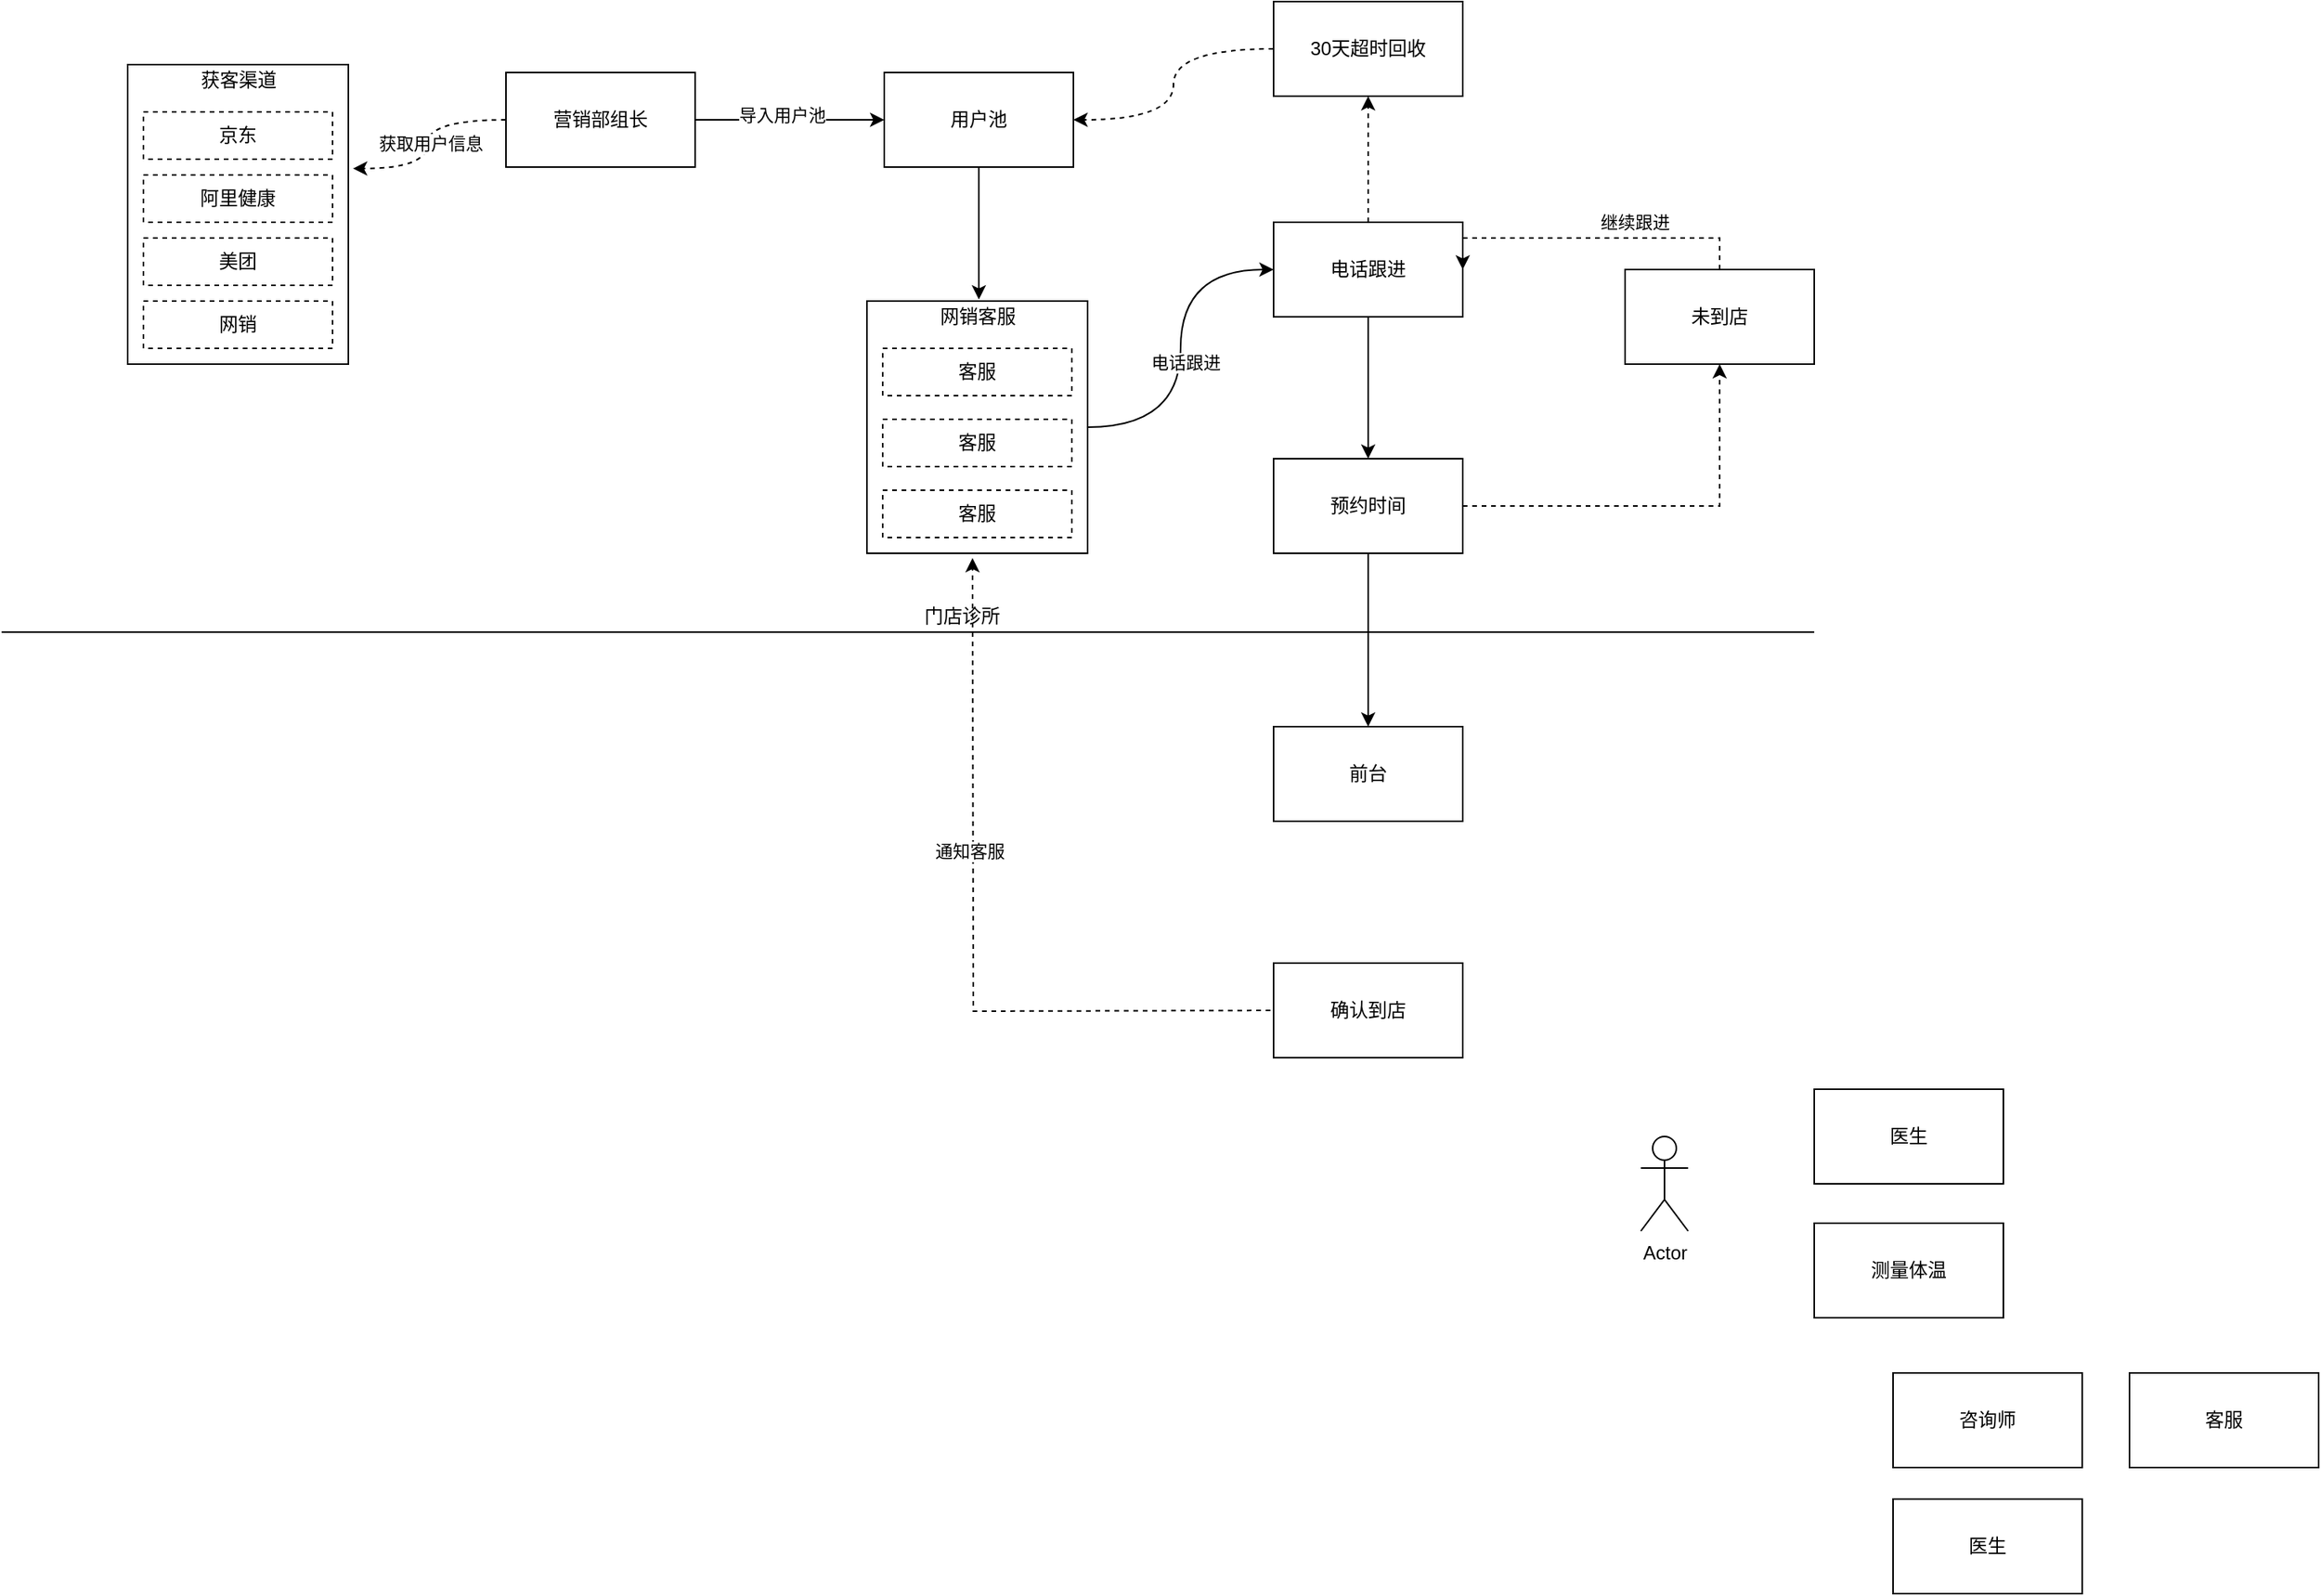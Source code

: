 <mxfile version="14.6.13" type="github">
  <diagram id="evhqvJ9WRw2NddTgYNEN" name="第 1 页">
    <mxGraphModel dx="1126" dy="771" grid="1" gridSize="10" guides="1" tooltips="1" connect="1" arrows="1" fold="1" page="1" pageScale="1" pageWidth="827" pageHeight="1169" math="0" shadow="0">
      <root>
        <mxCell id="0" />
        <mxCell id="1" parent="0" />
        <mxCell id="0EiiD_cbW3VHCqX_TS2o-16" value="" style="rounded=0;whiteSpace=wrap;html=1;" vertex="1" parent="1">
          <mxGeometry x="100" y="60" width="140" height="190" as="geometry" />
        </mxCell>
        <mxCell id="0EiiD_cbW3VHCqX_TS2o-1" value="Actor" style="shape=umlActor;verticalLabelPosition=bottom;verticalAlign=top;html=1;outlineConnect=0;" vertex="1" parent="1">
          <mxGeometry x="1060" y="740" width="30" height="60" as="geometry" />
        </mxCell>
        <mxCell id="0EiiD_cbW3VHCqX_TS2o-4" value="咨询师" style="rounded=0;whiteSpace=wrap;html=1;" vertex="1" parent="1">
          <mxGeometry x="1220" y="890" width="120" height="60" as="geometry" />
        </mxCell>
        <mxCell id="0EiiD_cbW3VHCqX_TS2o-5" value="医生" style="rounded=0;whiteSpace=wrap;html=1;" vertex="1" parent="1">
          <mxGeometry x="1220" y="970" width="120" height="60" as="geometry" />
        </mxCell>
        <mxCell id="0EiiD_cbW3VHCqX_TS2o-7" value="测量体温" style="rounded=0;whiteSpace=wrap;html=1;" vertex="1" parent="1">
          <mxGeometry x="1170" y="795" width="120" height="60" as="geometry" />
        </mxCell>
        <mxCell id="0EiiD_cbW3VHCqX_TS2o-9" value="京东" style="rounded=0;whiteSpace=wrap;html=1;dashed=1;" vertex="1" parent="1">
          <mxGeometry x="110" y="90" width="120" height="30" as="geometry" />
        </mxCell>
        <mxCell id="0EiiD_cbW3VHCqX_TS2o-19" style="edgeStyle=orthogonalEdgeStyle;rounded=0;orthogonalLoop=1;jettySize=auto;html=1;entryX=1.021;entryY=0.347;entryDx=0;entryDy=0;entryPerimeter=0;curved=1;dashed=1;" edge="1" parent="1" source="0EiiD_cbW3VHCqX_TS2o-10" target="0EiiD_cbW3VHCqX_TS2o-16">
          <mxGeometry relative="1" as="geometry" />
        </mxCell>
        <mxCell id="0EiiD_cbW3VHCqX_TS2o-29" value="获取用户信息" style="edgeLabel;html=1;align=center;verticalAlign=middle;resizable=0;points=[];" vertex="1" connectable="0" parent="0EiiD_cbW3VHCqX_TS2o-19">
          <mxGeometry x="0.016" y="2" relative="1" as="geometry">
            <mxPoint as="offset" />
          </mxGeometry>
        </mxCell>
        <mxCell id="0EiiD_cbW3VHCqX_TS2o-37" style="edgeStyle=orthogonalEdgeStyle;curved=1;rounded=0;orthogonalLoop=1;jettySize=auto;html=1;" edge="1" parent="1" source="0EiiD_cbW3VHCqX_TS2o-10" target="0EiiD_cbW3VHCqX_TS2o-21">
          <mxGeometry relative="1" as="geometry" />
        </mxCell>
        <mxCell id="0EiiD_cbW3VHCqX_TS2o-38" value="导入用户池" style="edgeLabel;html=1;align=center;verticalAlign=middle;resizable=0;points=[];" vertex="1" connectable="0" parent="0EiiD_cbW3VHCqX_TS2o-37">
          <mxGeometry x="-0.087" y="3" relative="1" as="geometry">
            <mxPoint as="offset" />
          </mxGeometry>
        </mxCell>
        <mxCell id="0EiiD_cbW3VHCqX_TS2o-10" value="营销部组长" style="rounded=0;whiteSpace=wrap;html=1;" vertex="1" parent="1">
          <mxGeometry x="340" y="65" width="120" height="60" as="geometry" />
        </mxCell>
        <mxCell id="0EiiD_cbW3VHCqX_TS2o-13" value="阿里健康" style="rounded=0;whiteSpace=wrap;html=1;dashed=1;" vertex="1" parent="1">
          <mxGeometry x="110" y="130" width="120" height="30" as="geometry" />
        </mxCell>
        <mxCell id="0EiiD_cbW3VHCqX_TS2o-14" value="美团" style="rounded=0;whiteSpace=wrap;html=1;dashed=1;" vertex="1" parent="1">
          <mxGeometry x="110" y="170" width="120" height="30" as="geometry" />
        </mxCell>
        <mxCell id="0EiiD_cbW3VHCqX_TS2o-15" value="网销" style="rounded=0;whiteSpace=wrap;html=1;dashed=1;" vertex="1" parent="1">
          <mxGeometry x="110" y="210" width="120" height="30" as="geometry" />
        </mxCell>
        <mxCell id="0EiiD_cbW3VHCqX_TS2o-17" value="获客渠道" style="text;html=1;align=center;verticalAlign=middle;resizable=0;points=[];autosize=1;strokeColor=none;" vertex="1" parent="1">
          <mxGeometry x="140" y="60" width="60" height="20" as="geometry" />
        </mxCell>
        <mxCell id="0EiiD_cbW3VHCqX_TS2o-58" style="edgeStyle=orthogonalEdgeStyle;rounded=0;orthogonalLoop=1;jettySize=auto;html=1;entryX=0.517;entryY=-0.05;entryDx=0;entryDy=0;entryPerimeter=0;" edge="1" parent="1" source="0EiiD_cbW3VHCqX_TS2o-21" target="0EiiD_cbW3VHCqX_TS2o-28">
          <mxGeometry relative="1" as="geometry" />
        </mxCell>
        <mxCell id="0EiiD_cbW3VHCqX_TS2o-21" value="用户池" style="rounded=0;whiteSpace=wrap;html=1;" vertex="1" parent="1">
          <mxGeometry x="580" y="65" width="120" height="60" as="geometry" />
        </mxCell>
        <mxCell id="0EiiD_cbW3VHCqX_TS2o-23" value="客服" style="rounded=0;whiteSpace=wrap;html=1;" vertex="1" parent="1">
          <mxGeometry x="1370" y="890" width="120" height="60" as="geometry" />
        </mxCell>
        <mxCell id="0EiiD_cbW3VHCqX_TS2o-24" value="前台" style="rounded=0;whiteSpace=wrap;html=1;" vertex="1" parent="1">
          <mxGeometry x="827" y="480" width="120" height="60" as="geometry" />
        </mxCell>
        <mxCell id="0EiiD_cbW3VHCqX_TS2o-36" value="医生" style="rounded=0;whiteSpace=wrap;html=1;" vertex="1" parent="1">
          <mxGeometry x="1170" y="710" width="120" height="60" as="geometry" />
        </mxCell>
        <mxCell id="0EiiD_cbW3VHCqX_TS2o-45" value="" style="group" vertex="1" connectable="0" parent="1">
          <mxGeometry x="569" y="210" width="140" height="160" as="geometry" />
        </mxCell>
        <mxCell id="0EiiD_cbW3VHCqX_TS2o-3" value="t" style="rounded=0;whiteSpace=wrap;html=1;" vertex="1" parent="0EiiD_cbW3VHCqX_TS2o-45">
          <mxGeometry width="140" height="160" as="geometry" />
        </mxCell>
        <mxCell id="0EiiD_cbW3VHCqX_TS2o-25" value="客服" style="rounded=0;whiteSpace=wrap;html=1;dashed=1;" vertex="1" parent="0EiiD_cbW3VHCqX_TS2o-45">
          <mxGeometry x="10" y="30" width="120" height="30" as="geometry" />
        </mxCell>
        <mxCell id="0EiiD_cbW3VHCqX_TS2o-26" value="客服" style="rounded=0;whiteSpace=wrap;html=1;dashed=1;" vertex="1" parent="0EiiD_cbW3VHCqX_TS2o-45">
          <mxGeometry x="10" y="120" width="120" height="30" as="geometry" />
        </mxCell>
        <mxCell id="0EiiD_cbW3VHCqX_TS2o-27" value="客服" style="rounded=0;whiteSpace=wrap;html=1;dashed=1;" vertex="1" parent="0EiiD_cbW3VHCqX_TS2o-45">
          <mxGeometry x="10" y="75" width="120" height="30" as="geometry" />
        </mxCell>
        <mxCell id="0EiiD_cbW3VHCqX_TS2o-28" value="网销客服" style="text;html=1;align=center;verticalAlign=middle;resizable=0;points=[];autosize=1;strokeColor=none;" vertex="1" parent="0EiiD_cbW3VHCqX_TS2o-45">
          <mxGeometry x="40" width="60" height="20" as="geometry" />
        </mxCell>
        <mxCell id="0EiiD_cbW3VHCqX_TS2o-60" style="edgeStyle=orthogonalEdgeStyle;rounded=0;orthogonalLoop=1;jettySize=auto;html=1;entryX=0.5;entryY=1;entryDx=0;entryDy=0;dashed=1;" edge="1" parent="1" source="0EiiD_cbW3VHCqX_TS2o-48" target="0EiiD_cbW3VHCqX_TS2o-52">
          <mxGeometry relative="1" as="geometry" />
        </mxCell>
        <mxCell id="0EiiD_cbW3VHCqX_TS2o-62" style="edgeStyle=orthogonalEdgeStyle;curved=1;rounded=0;orthogonalLoop=1;jettySize=auto;html=1;" edge="1" parent="1" source="0EiiD_cbW3VHCqX_TS2o-48" target="0EiiD_cbW3VHCqX_TS2o-61">
          <mxGeometry relative="1" as="geometry" />
        </mxCell>
        <mxCell id="0EiiD_cbW3VHCqX_TS2o-48" value="电话跟进" style="rounded=0;whiteSpace=wrap;html=1;" vertex="1" parent="1">
          <mxGeometry x="827" y="160" width="120" height="60" as="geometry" />
        </mxCell>
        <mxCell id="0EiiD_cbW3VHCqX_TS2o-49" style="edgeStyle=orthogonalEdgeStyle;curved=1;rounded=0;orthogonalLoop=1;jettySize=auto;html=1;entryX=0;entryY=0.5;entryDx=0;entryDy=0;" edge="1" parent="1" source="0EiiD_cbW3VHCqX_TS2o-3" target="0EiiD_cbW3VHCqX_TS2o-48">
          <mxGeometry relative="1" as="geometry" />
        </mxCell>
        <mxCell id="0EiiD_cbW3VHCqX_TS2o-50" value="电话跟进" style="edgeLabel;html=1;align=center;verticalAlign=middle;resizable=0;points=[];" vertex="1" connectable="0" parent="0EiiD_cbW3VHCqX_TS2o-49">
          <mxGeometry x="-0.084" y="-3" relative="1" as="geometry">
            <mxPoint as="offset" />
          </mxGeometry>
        </mxCell>
        <mxCell id="0EiiD_cbW3VHCqX_TS2o-59" style="edgeStyle=orthogonalEdgeStyle;rounded=0;orthogonalLoop=1;jettySize=auto;html=1;entryX=1;entryY=0.5;entryDx=0;entryDy=0;dashed=1;curved=1;" edge="1" parent="1" source="0EiiD_cbW3VHCqX_TS2o-52" target="0EiiD_cbW3VHCqX_TS2o-21">
          <mxGeometry relative="1" as="geometry" />
        </mxCell>
        <mxCell id="0EiiD_cbW3VHCqX_TS2o-52" value="30天超时回收" style="rounded=0;whiteSpace=wrap;html=1;" vertex="1" parent="1">
          <mxGeometry x="827" y="20" width="120" height="60" as="geometry" />
        </mxCell>
        <mxCell id="0EiiD_cbW3VHCqX_TS2o-66" style="edgeStyle=orthogonalEdgeStyle;rounded=0;orthogonalLoop=1;jettySize=auto;html=1;entryX=0.5;entryY=1;entryDx=0;entryDy=0;dashed=1;" edge="1" parent="1" source="0EiiD_cbW3VHCqX_TS2o-61" target="0EiiD_cbW3VHCqX_TS2o-65">
          <mxGeometry relative="1" as="geometry" />
        </mxCell>
        <mxCell id="0EiiD_cbW3VHCqX_TS2o-72" style="edgeStyle=orthogonalEdgeStyle;rounded=0;orthogonalLoop=1;jettySize=auto;html=1;" edge="1" parent="1" source="0EiiD_cbW3VHCqX_TS2o-61" target="0EiiD_cbW3VHCqX_TS2o-24">
          <mxGeometry relative="1" as="geometry" />
        </mxCell>
        <mxCell id="0EiiD_cbW3VHCqX_TS2o-61" value="预约时间" style="rounded=0;whiteSpace=wrap;html=1;" vertex="1" parent="1">
          <mxGeometry x="827" y="310" width="120" height="60" as="geometry" />
        </mxCell>
        <mxCell id="0EiiD_cbW3VHCqX_TS2o-67" style="edgeStyle=orthogonalEdgeStyle;rounded=0;orthogonalLoop=1;jettySize=auto;html=1;entryX=1;entryY=0.5;entryDx=0;entryDy=0;dashed=1;" edge="1" parent="1" source="0EiiD_cbW3VHCqX_TS2o-65" target="0EiiD_cbW3VHCqX_TS2o-48">
          <mxGeometry relative="1" as="geometry">
            <Array as="points">
              <mxPoint x="1110" y="170" />
            </Array>
          </mxGeometry>
        </mxCell>
        <mxCell id="0EiiD_cbW3VHCqX_TS2o-68" value="继续跟进" style="edgeLabel;html=1;align=center;verticalAlign=middle;resizable=0;points=[];" vertex="1" connectable="0" parent="0EiiD_cbW3VHCqX_TS2o-67">
          <mxGeometry x="0.388" y="2" relative="1" as="geometry">
            <mxPoint x="67" y="-12" as="offset" />
          </mxGeometry>
        </mxCell>
        <mxCell id="0EiiD_cbW3VHCqX_TS2o-65" value="未到店" style="rounded=0;whiteSpace=wrap;html=1;" vertex="1" parent="1">
          <mxGeometry x="1050" y="190" width="120" height="60" as="geometry" />
        </mxCell>
        <mxCell id="0EiiD_cbW3VHCqX_TS2o-69" value="" style="endArrow=none;html=1;" edge="1" parent="1">
          <mxGeometry width="50" height="50" relative="1" as="geometry">
            <mxPoint x="20" y="420" as="sourcePoint" />
            <mxPoint x="1170" y="420" as="targetPoint" />
          </mxGeometry>
        </mxCell>
        <mxCell id="0EiiD_cbW3VHCqX_TS2o-70" value="门店诊所" style="text;html=1;align=center;verticalAlign=middle;resizable=0;points=[];autosize=1;strokeColor=none;" vertex="1" parent="1">
          <mxGeometry x="599" y="400" width="60" height="20" as="geometry" />
        </mxCell>
        <mxCell id="0EiiD_cbW3VHCqX_TS2o-74" style="edgeStyle=orthogonalEdgeStyle;rounded=0;orthogonalLoop=1;jettySize=auto;html=1;entryX=0.407;entryY=1.019;entryDx=0;entryDy=0;entryPerimeter=0;dashed=1;" edge="1" parent="1">
          <mxGeometry relative="1" as="geometry">
            <mxPoint x="837" y="660" as="sourcePoint" />
            <mxPoint x="635.98" y="373.04" as="targetPoint" />
          </mxGeometry>
        </mxCell>
        <mxCell id="0EiiD_cbW3VHCqX_TS2o-75" value="通知客服" style="edgeLabel;html=1;align=center;verticalAlign=middle;resizable=0;points=[];" vertex="1" connectable="0" parent="0EiiD_cbW3VHCqX_TS2o-74">
          <mxGeometry x="0.238" y="3" relative="1" as="geometry">
            <mxPoint as="offset" />
          </mxGeometry>
        </mxCell>
        <mxCell id="0EiiD_cbW3VHCqX_TS2o-73" value="确认到店" style="rounded=0;whiteSpace=wrap;html=1;" vertex="1" parent="1">
          <mxGeometry x="827" y="630" width="120" height="60" as="geometry" />
        </mxCell>
      </root>
    </mxGraphModel>
  </diagram>
</mxfile>
